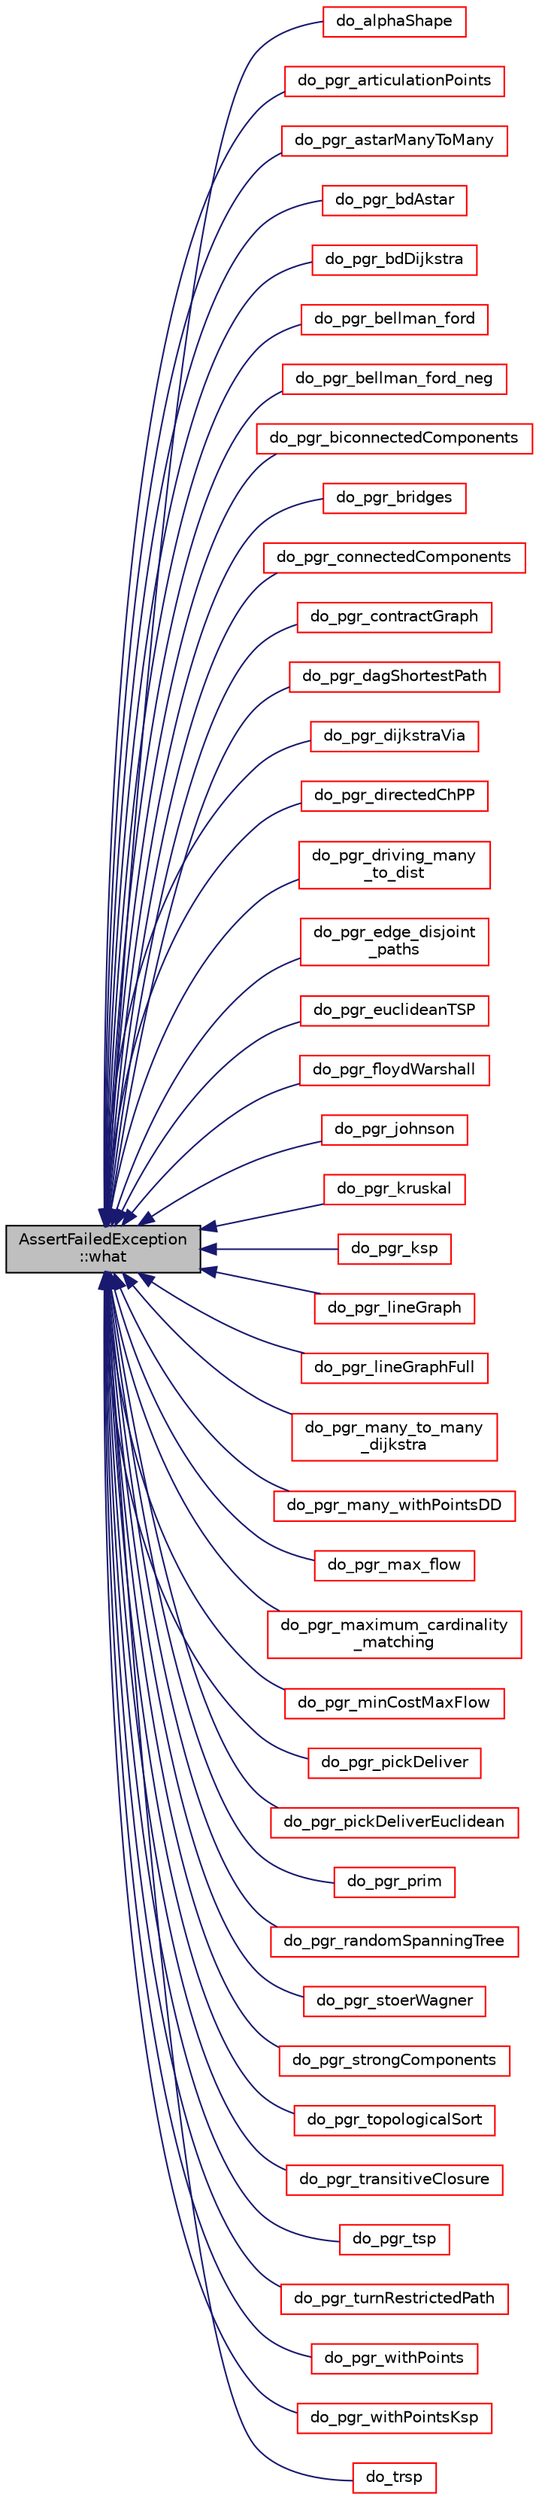 digraph "AssertFailedException::what"
{
  edge [fontname="Helvetica",fontsize="10",labelfontname="Helvetica",labelfontsize="10"];
  node [fontname="Helvetica",fontsize="10",shape=record];
  rankdir="LR";
  Node5 [label="AssertFailedException\l::what",height=0.2,width=0.4,color="black", fillcolor="grey75", style="filled", fontcolor="black"];
  Node5 -> Node6 [dir="back",color="midnightblue",fontsize="10",style="solid",fontname="Helvetica"];
  Node6 [label="do_alphaShape",height=0.2,width=0.4,color="red", fillcolor="white", style="filled",URL="$alphaShape__driver_8h.html#a214d4604e7618e742c292fea966712c7"];
  Node5 -> Node9 [dir="back",color="midnightblue",fontsize="10",style="solid",fontname="Helvetica"];
  Node9 [label="do_pgr_articulationPoints",height=0.2,width=0.4,color="red", fillcolor="white", style="filled",URL="$articulationPoints__driver_8h.html#a881000d06a98fddaa3e85b890b766f83"];
  Node5 -> Node12 [dir="back",color="midnightblue",fontsize="10",style="solid",fontname="Helvetica"];
  Node12 [label="do_pgr_astarManyToMany",height=0.2,width=0.4,color="red", fillcolor="white", style="filled",URL="$astar__driver_8h.html#a9d704ded9944c8b035f5f37e42e587cb"];
  Node5 -> Node15 [dir="back",color="midnightblue",fontsize="10",style="solid",fontname="Helvetica"];
  Node15 [label="do_pgr_bdAstar",height=0.2,width=0.4,color="red", fillcolor="white", style="filled",URL="$bdAstar__driver_8h.html#aaa83efe9d05a08432a2f0bff6fd8ccd0"];
  Node5 -> Node18 [dir="back",color="midnightblue",fontsize="10",style="solid",fontname="Helvetica"];
  Node18 [label="do_pgr_bdDijkstra",height=0.2,width=0.4,color="red", fillcolor="white", style="filled",URL="$bdDijkstra__driver_8h.html#a3130ae6176d30a4071dd3293517df04b"];
  Node5 -> Node21 [dir="back",color="midnightblue",fontsize="10",style="solid",fontname="Helvetica"];
  Node21 [label="do_pgr_bellman_ford",height=0.2,width=0.4,color="red", fillcolor="white", style="filled",URL="$bellman__ford__driver_8h.html#a5eb504d4fc7f6f04ff82b652a8eed767"];
  Node5 -> Node24 [dir="back",color="midnightblue",fontsize="10",style="solid",fontname="Helvetica"];
  Node24 [label="do_pgr_bellman_ford_neg",height=0.2,width=0.4,color="red", fillcolor="white", style="filled",URL="$bellman__ford__neg__driver_8h.html#ad2e8ba9a3b8e851eddb877d124d4c44c"];
  Node5 -> Node27 [dir="back",color="midnightblue",fontsize="10",style="solid",fontname="Helvetica"];
  Node27 [label="do_pgr_biconnectedComponents",height=0.2,width=0.4,color="red", fillcolor="white", style="filled",URL="$biconnectedComponents__driver_8h.html#a5a3919fa760c4bc29bead7d2c62a38ae"];
  Node5 -> Node30 [dir="back",color="midnightblue",fontsize="10",style="solid",fontname="Helvetica"];
  Node30 [label="do_pgr_bridges",height=0.2,width=0.4,color="red", fillcolor="white", style="filled",URL="$bridges__driver_8h.html#ac75cdac832f96460181712bff09ae0d2"];
  Node5 -> Node33 [dir="back",color="midnightblue",fontsize="10",style="solid",fontname="Helvetica"];
  Node33 [label="do_pgr_connectedComponents",height=0.2,width=0.4,color="red", fillcolor="white", style="filled",URL="$connectedComponents__driver_8h.html#a4b23a520345aee0b7607e13a6aa037f2"];
  Node5 -> Node36 [dir="back",color="midnightblue",fontsize="10",style="solid",fontname="Helvetica"];
  Node36 [label="do_pgr_contractGraph",height=0.2,width=0.4,color="red", fillcolor="white", style="filled",URL="$contractGraph__driver_8h.html#a20a03b3811bd108cfc729e9e22a92591"];
  Node5 -> Node39 [dir="back",color="midnightblue",fontsize="10",style="solid",fontname="Helvetica"];
  Node39 [label="do_pgr_dagShortestPath",height=0.2,width=0.4,color="red", fillcolor="white", style="filled",URL="$dagShortestPath__driver_8h.html#af75ff8989dec243a6a194cb5c4d31727"];
  Node5 -> Node42 [dir="back",color="midnightblue",fontsize="10",style="solid",fontname="Helvetica"];
  Node42 [label="do_pgr_dijkstraVia",height=0.2,width=0.4,color="red", fillcolor="white", style="filled",URL="$dijkstraVia__driver_8h.html#a65bae4bd90fab026ee5f54f17655e776"];
  Node5 -> Node45 [dir="back",color="midnightblue",fontsize="10",style="solid",fontname="Helvetica"];
  Node45 [label="do_pgr_directedChPP",height=0.2,width=0.4,color="red", fillcolor="white", style="filled",URL="$chinesePostman__driver_8h.html#ab8d9c0e3fcfcc59b1de51dfdf2d073fc"];
  Node5 -> Node48 [dir="back",color="midnightblue",fontsize="10",style="solid",fontname="Helvetica"];
  Node48 [label="do_pgr_driving_many\l_to_dist",height=0.2,width=0.4,color="red", fillcolor="white", style="filled",URL="$drivedist__driver_8h.html#a1e65fbf0a2804179d6164355030a560f"];
  Node5 -> Node51 [dir="back",color="midnightblue",fontsize="10",style="solid",fontname="Helvetica"];
  Node51 [label="do_pgr_edge_disjoint\l_paths",height=0.2,width=0.4,color="red", fillcolor="white", style="filled",URL="$edge__disjoint__paths__driver_8h.html#a44000649b71427312743cf85eae0a6b0"];
  Node5 -> Node54 [dir="back",color="midnightblue",fontsize="10",style="solid",fontname="Helvetica"];
  Node54 [label="do_pgr_euclideanTSP",height=0.2,width=0.4,color="red", fillcolor="white", style="filled",URL="$euclideanTSP__driver_8h.html#af4e1f6c629941d5e714aedc3855e839e"];
  Node5 -> Node57 [dir="back",color="midnightblue",fontsize="10",style="solid",fontname="Helvetica"];
  Node57 [label="do_pgr_floydWarshall",height=0.2,width=0.4,color="red", fillcolor="white", style="filled",URL="$floydWarshall__driver_8h.html#ab17ad1485c10f4ae85789cd1ba05abdd"];
  Node5 -> Node60 [dir="back",color="midnightblue",fontsize="10",style="solid",fontname="Helvetica"];
  Node60 [label="do_pgr_johnson",height=0.2,width=0.4,color="red", fillcolor="white", style="filled",URL="$johnson__driver_8h.html#a4703daa6b2bebc5f8690e6b518ec8466"];
  Node5 -> Node63 [dir="back",color="midnightblue",fontsize="10",style="solid",fontname="Helvetica"];
  Node63 [label="do_pgr_kruskal",height=0.2,width=0.4,color="red", fillcolor="white", style="filled",URL="$kruskal__driver_8h.html#aee07f349a646c93efb63eb22f510c632"];
  Node5 -> Node66 [dir="back",color="midnightblue",fontsize="10",style="solid",fontname="Helvetica"];
  Node66 [label="do_pgr_ksp",height=0.2,width=0.4,color="red", fillcolor="white", style="filled",URL="$ksp__driver_8h.html#a0fdd4a3e42a7ba0199d94cbf1058dd28"];
  Node5 -> Node69 [dir="back",color="midnightblue",fontsize="10",style="solid",fontname="Helvetica"];
  Node69 [label="do_pgr_lineGraph",height=0.2,width=0.4,color="red", fillcolor="white", style="filled",URL="$lineGraph__driver_8h.html#aed22d07d954513deba5cbcc08896c73d"];
  Node5 -> Node72 [dir="back",color="midnightblue",fontsize="10",style="solid",fontname="Helvetica"];
  Node72 [label="do_pgr_lineGraphFull",height=0.2,width=0.4,color="red", fillcolor="white", style="filled",URL="$lineGraphFull__driver_8h.html#a57485b710953574affd8850ea4e509e9"];
  Node5 -> Node75 [dir="back",color="midnightblue",fontsize="10",style="solid",fontname="Helvetica"];
  Node75 [label="do_pgr_many_to_many\l_dijkstra",height=0.2,width=0.4,color="red", fillcolor="white", style="filled",URL="$dijkstra__driver_8h.html#a7632002dbc92c191f16181769635f393"];
  Node5 -> Node78 [dir="back",color="midnightblue",fontsize="10",style="solid",fontname="Helvetica"];
  Node78 [label="do_pgr_many_withPointsDD",height=0.2,width=0.4,color="red", fillcolor="white", style="filled",URL="$withPoints__dd__driver_8h.html#a9072c7cdc9f6a0533c81fce96a11f580"];
  Node5 -> Node81 [dir="back",color="midnightblue",fontsize="10",style="solid",fontname="Helvetica"];
  Node81 [label="do_pgr_max_flow",height=0.2,width=0.4,color="red", fillcolor="white", style="filled",URL="$max__flow__driver_8h.html#a1fe35eb229126a6c0299c02d245a6401"];
  Node5 -> Node84 [dir="back",color="midnightblue",fontsize="10",style="solid",fontname="Helvetica"];
  Node84 [label="do_pgr_maximum_cardinality\l_matching",height=0.2,width=0.4,color="red", fillcolor="white", style="filled",URL="$maximum__cardinality__matching__driver_8h.html#abc7db995e49936b0fba01aafa0951b1d"];
  Node5 -> Node87 [dir="back",color="midnightblue",fontsize="10",style="solid",fontname="Helvetica"];
  Node87 [label="do_pgr_minCostMaxFlow",height=0.2,width=0.4,color="red", fillcolor="white", style="filled",URL="$minCostMaxFlow__driver_8h.html#acd74794505635d387a4eebe8eb657bad"];
  Node5 -> Node90 [dir="back",color="midnightblue",fontsize="10",style="solid",fontname="Helvetica"];
  Node90 [label="do_pgr_pickDeliver",height=0.2,width=0.4,color="red", fillcolor="white", style="filled",URL="$pickDeliver__driver_8h.html#a06ef15d03d851e390ca5c6572fc92091"];
  Node5 -> Node93 [dir="back",color="midnightblue",fontsize="10",style="solid",fontname="Helvetica"];
  Node93 [label="do_pgr_pickDeliverEuclidean",height=0.2,width=0.4,color="red", fillcolor="white", style="filled",URL="$pickDeliverEuclidean__driver_8h.html#a53635cc50e8e7d8107be4bbee505b3f7"];
  Node5 -> Node96 [dir="back",color="midnightblue",fontsize="10",style="solid",fontname="Helvetica"];
  Node96 [label="do_pgr_prim",height=0.2,width=0.4,color="red", fillcolor="white", style="filled",URL="$prim__driver_8h.html#afe194ae196674430cbad700f04f260bd"];
  Node5 -> Node99 [dir="back",color="midnightblue",fontsize="10",style="solid",fontname="Helvetica"];
  Node99 [label="do_pgr_randomSpanningTree",height=0.2,width=0.4,color="red", fillcolor="white", style="filled",URL="$randomSpanningTree__driver_8h.html#aff2fec7737d2fae3f0248be44bbbb4f8"];
  Node5 -> Node102 [dir="back",color="midnightblue",fontsize="10",style="solid",fontname="Helvetica"];
  Node102 [label="do_pgr_stoerWagner",height=0.2,width=0.4,color="red", fillcolor="white", style="filled",URL="$stoerWagner__driver_8h.html#ace6dcba77f5caac0c1bf464c0d5d6060"];
  Node5 -> Node105 [dir="back",color="midnightblue",fontsize="10",style="solid",fontname="Helvetica"];
  Node105 [label="do_pgr_strongComponents",height=0.2,width=0.4,color="red", fillcolor="white", style="filled",URL="$strongComponents__driver_8h.html#a7f9041dbe45b9f72d7a42e6ed3a311ac"];
  Node5 -> Node108 [dir="back",color="midnightblue",fontsize="10",style="solid",fontname="Helvetica"];
  Node108 [label="do_pgr_topologicalSort",height=0.2,width=0.4,color="red", fillcolor="white", style="filled",URL="$topologicalSort__driver_8h.html#a7c8b7b11a3fd2ff2f5817abd91c766ab"];
  Node5 -> Node111 [dir="back",color="midnightblue",fontsize="10",style="solid",fontname="Helvetica"];
  Node111 [label="do_pgr_transitiveClosure",height=0.2,width=0.4,color="red", fillcolor="white", style="filled",URL="$transitiveClosure__driver_8h.html#a950595aea01b46e10ba69e670896af32"];
  Node5 -> Node114 [dir="back",color="midnightblue",fontsize="10",style="solid",fontname="Helvetica"];
  Node114 [label="do_pgr_tsp",height=0.2,width=0.4,color="red", fillcolor="white", style="filled",URL="$TSP__driver_8h.html#af0938bea88cf9303e4085f0b6cb2ec29"];
  Node5 -> Node117 [dir="back",color="midnightblue",fontsize="10",style="solid",fontname="Helvetica"];
  Node117 [label="do_pgr_turnRestrictedPath",height=0.2,width=0.4,color="red", fillcolor="white", style="filled",URL="$turnRestrictedPath__driver_8h.html#a4d73fa921412c3dadebf6b5894cc2f11"];
  Node5 -> Node120 [dir="back",color="midnightblue",fontsize="10",style="solid",fontname="Helvetica"];
  Node120 [label="do_pgr_withPoints",height=0.2,width=0.4,color="red", fillcolor="white", style="filled",URL="$withPoints__driver_8h.html#a21c2758706c9735f75143b96fe93defd"];
  Node5 -> Node123 [dir="back",color="midnightblue",fontsize="10",style="solid",fontname="Helvetica"];
  Node123 [label="do_pgr_withPointsKsp",height=0.2,width=0.4,color="red", fillcolor="white", style="filled",URL="$withPoints__ksp__driver_8h.html#ad523d2aea4f9d3d885f6b23b835a660a"];
  Node5 -> Node126 [dir="back",color="midnightblue",fontsize="10",style="solid",fontname="Helvetica"];
  Node126 [label="do_trsp",height=0.2,width=0.4,color="red", fillcolor="white", style="filled",URL="$trsp__driver_8h.html#add2f6bfeba454f45dc4c47d13723563c"];
}
